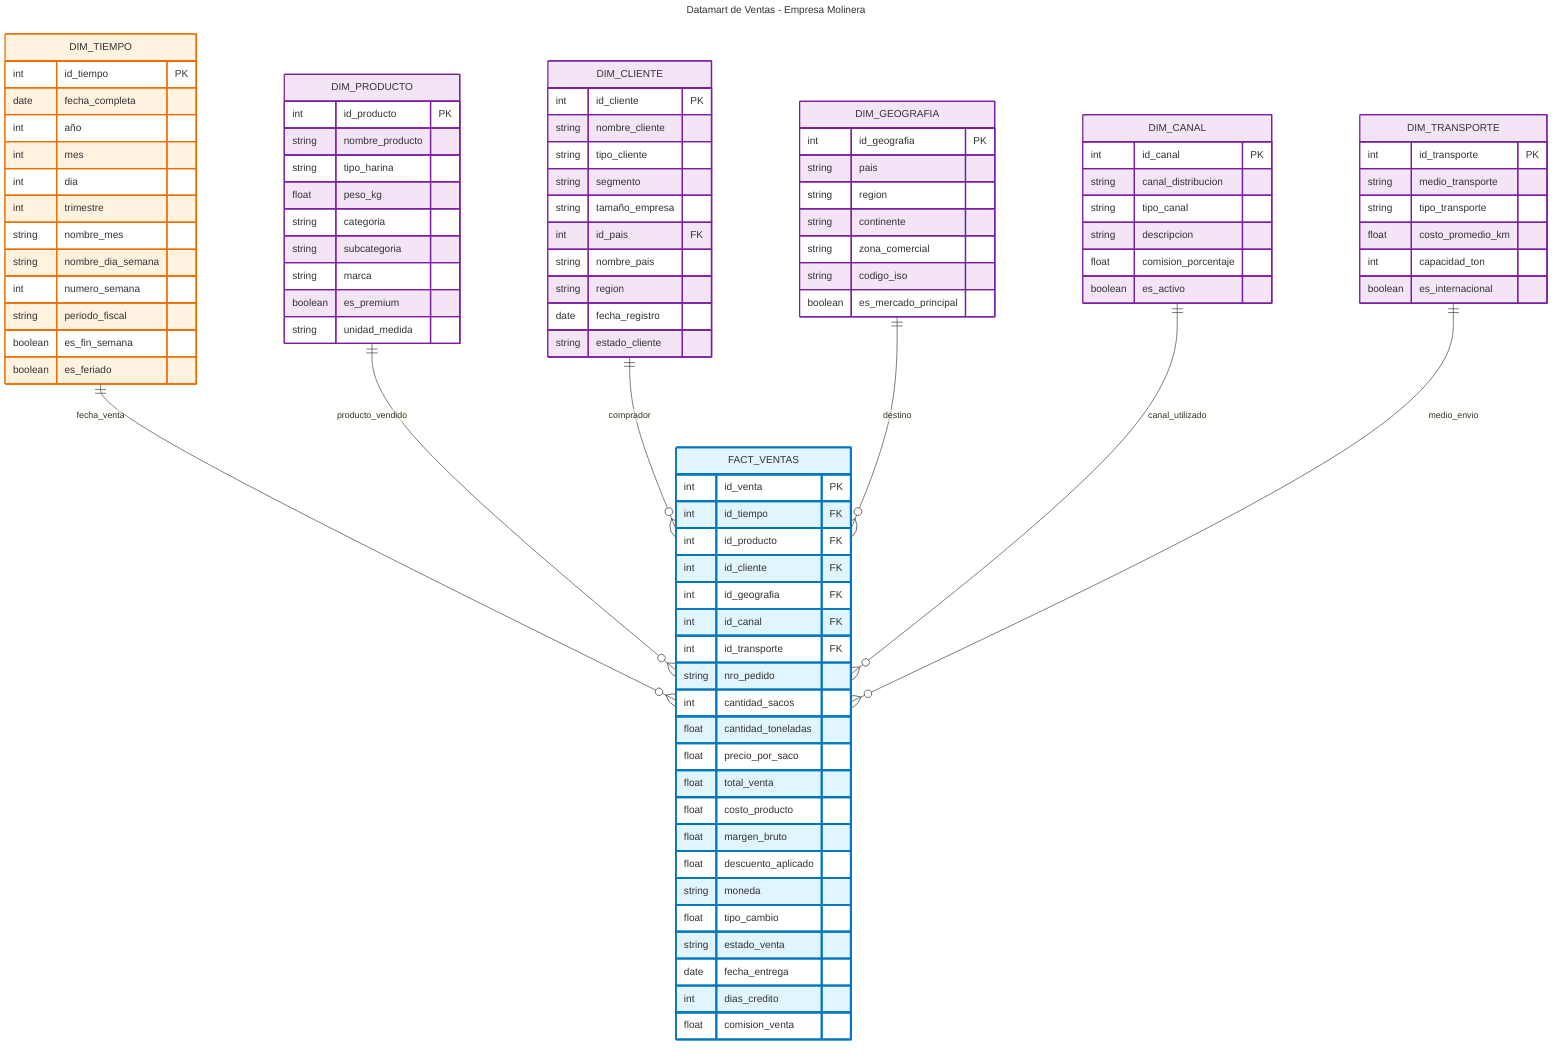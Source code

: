 ---
title: "Datamart de Ventas - Empresa Molinera"
---
erDiagram
    %% Dimensiones
    DIM_TIEMPO {
        int id_tiempo PK
        date fecha_completa
        int año
        int mes
        int dia
        int trimestre
        string nombre_mes
        string nombre_dia_semana
        int numero_semana
        string periodo_fiscal
        boolean es_fin_semana
        boolean es_feriado
    }

    DIM_PRODUCTO {
        int id_producto PK
        string nombre_producto
        string tipo_harina
        float peso_kg
        string categoria
        string subcategoria
        string marca
        boolean es_premium
        string unidad_medida
    }

    DIM_CLIENTE {
        int id_cliente PK
        string nombre_cliente
        string tipo_cliente
        string segmento
        string tamaño_empresa
        int id_pais FK
        string nombre_pais
        string region
        date fecha_registro
        string estado_cliente
    }

    DIM_GEOGRAFIA {
        int id_geografia PK
        string pais
        string region
        string continente
        string zona_comercial
        string codigo_iso
        boolean es_mercado_principal
    }

    DIM_CANAL {
        int id_canal PK
        string canal_distribucion
        string tipo_canal
        string descripcion
        float comision_porcentaje
        boolean es_activo
    }

    DIM_TRANSPORTE {
        int id_transporte PK
        string medio_transporte
        string tipo_transporte
        float costo_promedio_km
        int capacidad_ton
        boolean es_internacional
    }

    %% Tabla de Hechos
    FACT_VENTAS {
        int id_venta PK
        int id_tiempo FK
        int id_producto FK
        int id_cliente FK
        int id_geografia FK
        int id_canal FK
        int id_transporte FK
        string nro_pedido
        int cantidad_sacos
        float cantidad_toneladas
        float precio_por_saco
        float total_venta
        float costo_producto
        float margen_bruto
        float descuento_aplicado
        string moneda
        float tipo_cambio
        string estado_venta
        date fecha_entrega
        int dias_credito
        float comision_venta
    }

    %% Relaciones
    DIM_TIEMPO ||--o{ FACT_VENTAS : "fecha_venta"
    DIM_PRODUCTO ||--o{ FACT_VENTAS : "producto_vendido"
    DIM_CLIENTE ||--o{ FACT_VENTAS : "comprador"
    DIM_GEOGRAFIA ||--o{ FACT_VENTAS : "destino"
    DIM_CANAL ||--o{ FACT_VENTAS : "canal_utilizado"
    DIM_TRANSPORTE ||--o{ FACT_VENTAS : "medio_envio"

    %% Styling
    classDef factTable fill:#e1f5fe,stroke:#0277bd,stroke-width:3px
    classDef dimTable fill:#f3e5f5,stroke:#7b1fa2,stroke-width:2px
    classDef timeTable fill:#fff3e0,stroke:#ef6c00,stroke-width:2px

    class FACT_VENTAS factTable
    class DIM_PRODUCTO,DIM_CLIENTE,DIM_GEOGRAFIA,DIM_CANAL,DIM_TRANSPORTE dimTable
    class DIM_TIEMPO timeTable
